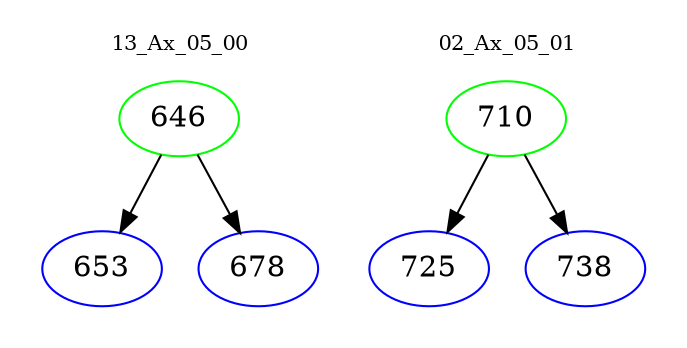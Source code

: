 digraph{
subgraph cluster_0 {
color = white
label = "13_Ax_05_00";
fontsize=10;
T0_646 [label="646", color="green"]
T0_646 -> T0_653 [color="black"]
T0_653 [label="653", color="blue"]
T0_646 -> T0_678 [color="black"]
T0_678 [label="678", color="blue"]
}
subgraph cluster_1 {
color = white
label = "02_Ax_05_01";
fontsize=10;
T1_710 [label="710", color="green"]
T1_710 -> T1_725 [color="black"]
T1_725 [label="725", color="blue"]
T1_710 -> T1_738 [color="black"]
T1_738 [label="738", color="blue"]
}
}
